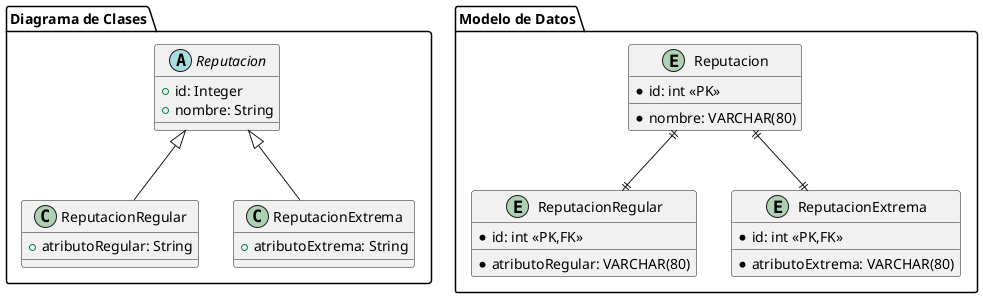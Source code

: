 @startuml

package "Diagrama de Clases" {

    abstract class Reputacion  {
        +id: Integer
        +nombre: String
    }

    class ReputacionRegular extends Reputacion {
        +atributoRegular: String
    }
      class ReputacionExtrema extends Reputacion {
            +atributoExtrema: String
        }

}

package "Modelo de Datos" {
    entity "Reputacion" as ReputacionTable {
        * id: int <<PK>>
        * nombre: VARCHAR(80)
    }

    entity "ReputacionRegular" as ReputacionRegular {
        * id: int <<PK,FK>>
        * atributoRegular: VARCHAR(80)
    }

    entity "ReputacionExtrema" as ReputacionExtrema {
            * id: int <<PK,FK>>
            * atributoExtrema: VARCHAR(80)
        }

    ReputacionTable ||--|| ReputacionRegular
    ReputacionTable ||--|| ReputacionExtrema
}

@enduml